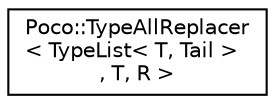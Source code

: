 digraph "Graphical Class Hierarchy"
{
 // LATEX_PDF_SIZE
  edge [fontname="Helvetica",fontsize="10",labelfontname="Helvetica",labelfontsize="10"];
  node [fontname="Helvetica",fontsize="10",shape=record];
  rankdir="LR";
  Node0 [label="Poco::TypeAllReplacer\l\< TypeList\< T, Tail \>\l, T, R \>",height=0.2,width=0.4,color="black", fillcolor="white", style="filled",URL="$structPoco_1_1TypeAllReplacer_3_01TypeList_3_01T_00_01Tail_01_4_00_01T_00_01R_01_4.html",tooltip=" "];
}
